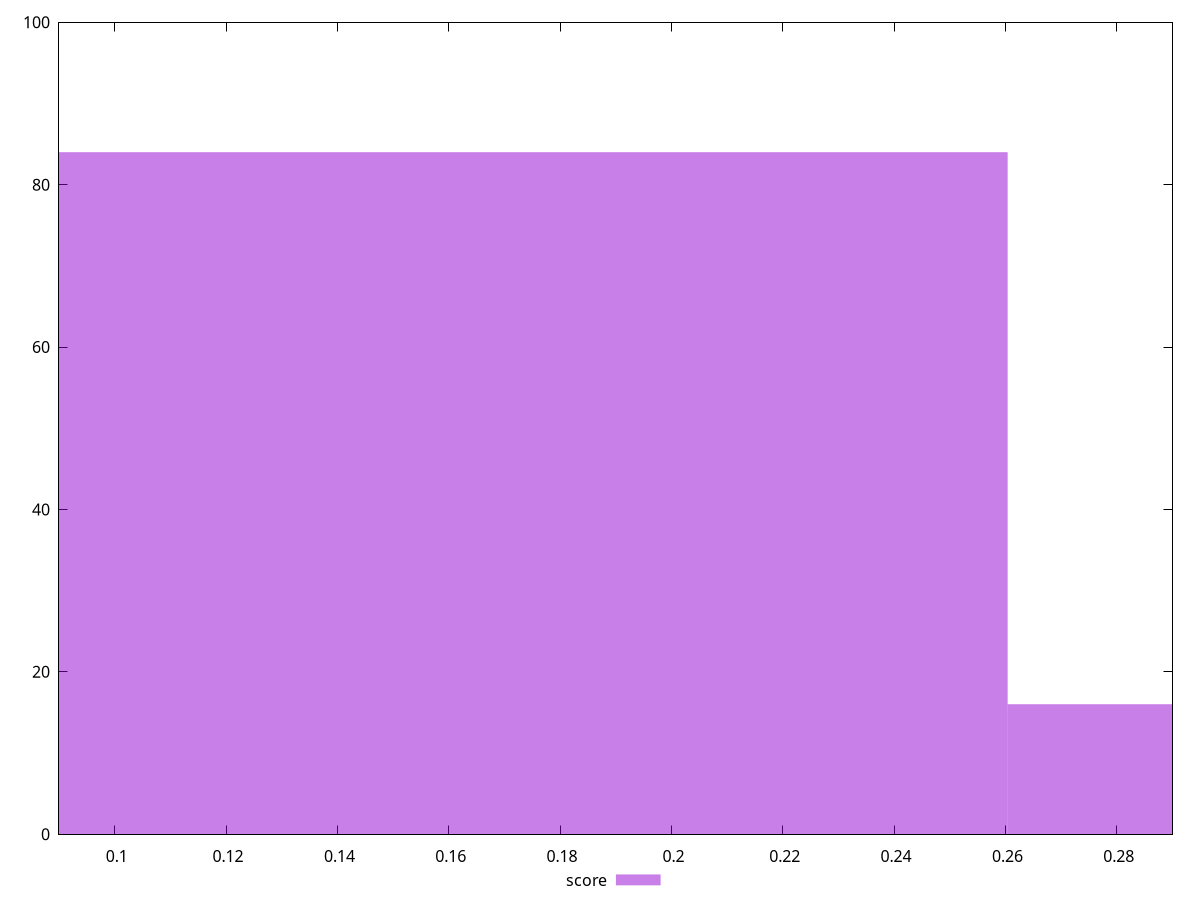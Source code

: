 reset

$score <<EOF
0.1735954029289693 84
0.3471908058579386 16
EOF

set key outside below
set boxwidth 0.1735954029289693
set xrange [0.09:0.29]
set yrange [0:100]
set trange [0:100]
set style fill transparent solid 0.5 noborder
set terminal svg size 640, 490 enhanced background rgb 'white'
set output "reports/report_00030_2021-02-24T20-42-31.540Z/unused-javascript/samples/music/score/histogram.svg"

plot $score title "score" with boxes

reset
